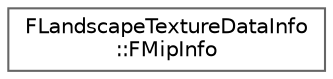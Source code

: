 digraph "Graphical Class Hierarchy"
{
 // INTERACTIVE_SVG=YES
 // LATEX_PDF_SIZE
  bgcolor="transparent";
  edge [fontname=Helvetica,fontsize=10,labelfontname=Helvetica,labelfontsize=10];
  node [fontname=Helvetica,fontsize=10,shape=box,height=0.2,width=0.4];
  rankdir="LR";
  Node0 [id="Node000000",label="FLandscapeTextureDataInfo\l::FMipInfo",height=0.2,width=0.4,color="grey40", fillcolor="white", style="filled",URL="$df/d11/structFLandscapeTextureDataInfo_1_1FMipInfo.html",tooltip=" "];
}
